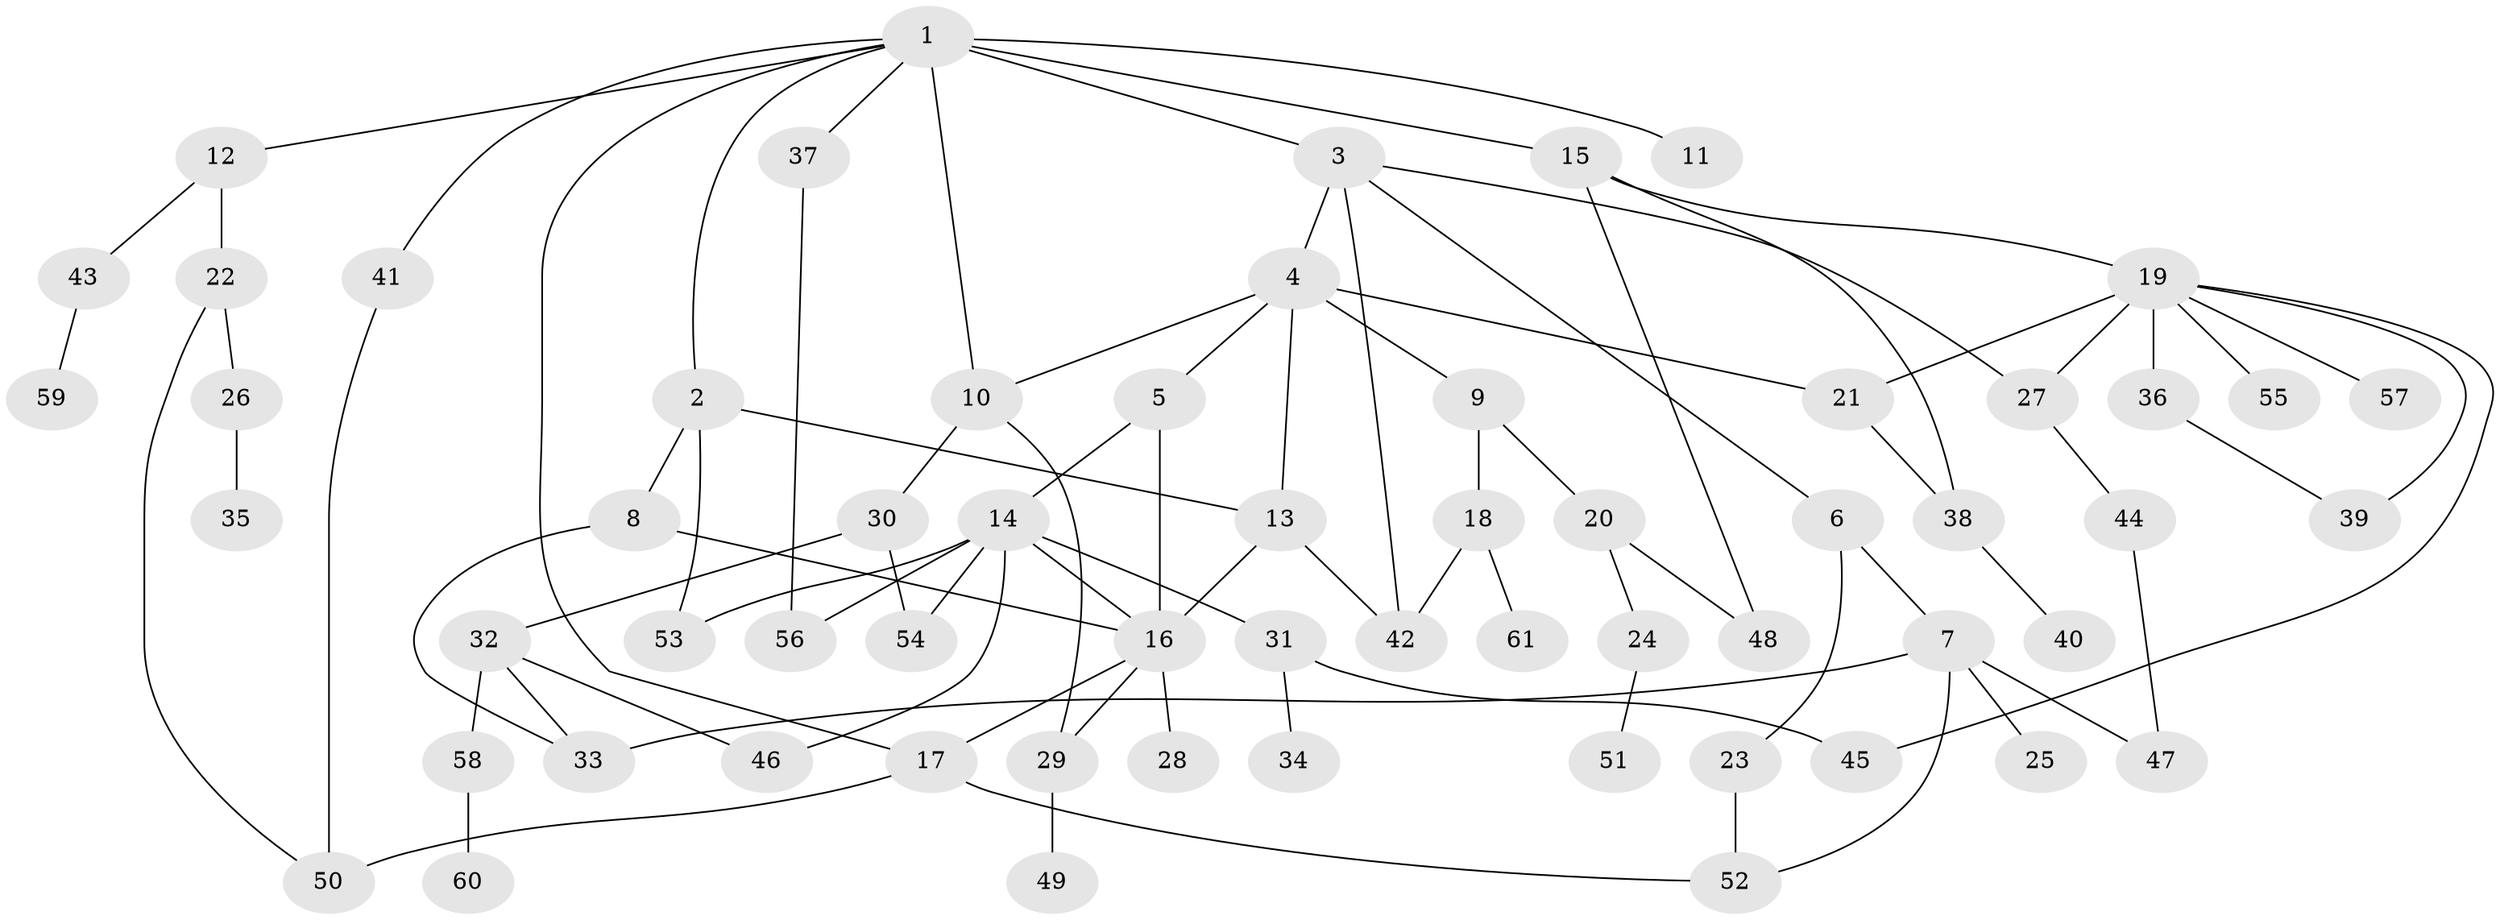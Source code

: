 // original degree distribution, {11: 0.006756756756756757, 3: 0.14864864864864866, 4: 0.12162162162162163, 8: 0.006756756756756757, 5: 0.04054054054054054, 6: 0.013513513513513514, 2: 0.3310810810810811, 1: 0.32432432432432434, 7: 0.006756756756756757}
// Generated by graph-tools (version 1.1) at 2025/48/03/04/25 22:48:44]
// undirected, 61 vertices, 86 edges
graph export_dot {
  node [color=gray90,style=filled];
  1;
  2;
  3;
  4;
  5;
  6;
  7;
  8;
  9;
  10;
  11;
  12;
  13;
  14;
  15;
  16;
  17;
  18;
  19;
  20;
  21;
  22;
  23;
  24;
  25;
  26;
  27;
  28;
  29;
  30;
  31;
  32;
  33;
  34;
  35;
  36;
  37;
  38;
  39;
  40;
  41;
  42;
  43;
  44;
  45;
  46;
  47;
  48;
  49;
  50;
  51;
  52;
  53;
  54;
  55;
  56;
  57;
  58;
  59;
  60;
  61;
  1 -- 2 [weight=1.0];
  1 -- 3 [weight=1.0];
  1 -- 10 [weight=1.0];
  1 -- 11 [weight=1.0];
  1 -- 12 [weight=1.0];
  1 -- 15 [weight=2.0];
  1 -- 17 [weight=1.0];
  1 -- 37 [weight=1.0];
  1 -- 41 [weight=1.0];
  2 -- 8 [weight=1.0];
  2 -- 13 [weight=1.0];
  2 -- 53 [weight=1.0];
  3 -- 4 [weight=2.0];
  3 -- 6 [weight=1.0];
  3 -- 27 [weight=1.0];
  3 -- 42 [weight=1.0];
  4 -- 5 [weight=1.0];
  4 -- 9 [weight=1.0];
  4 -- 10 [weight=1.0];
  4 -- 13 [weight=1.0];
  4 -- 21 [weight=1.0];
  5 -- 14 [weight=1.0];
  5 -- 16 [weight=1.0];
  6 -- 7 [weight=1.0];
  6 -- 23 [weight=1.0];
  7 -- 25 [weight=1.0];
  7 -- 33 [weight=1.0];
  7 -- 47 [weight=1.0];
  7 -- 52 [weight=1.0];
  8 -- 16 [weight=1.0];
  8 -- 33 [weight=1.0];
  9 -- 18 [weight=2.0];
  9 -- 20 [weight=1.0];
  10 -- 29 [weight=1.0];
  10 -- 30 [weight=1.0];
  12 -- 22 [weight=1.0];
  12 -- 43 [weight=1.0];
  13 -- 16 [weight=1.0];
  13 -- 42 [weight=1.0];
  14 -- 16 [weight=1.0];
  14 -- 31 [weight=1.0];
  14 -- 46 [weight=1.0];
  14 -- 53 [weight=2.0];
  14 -- 54 [weight=1.0];
  14 -- 56 [weight=1.0];
  15 -- 19 [weight=1.0];
  15 -- 38 [weight=1.0];
  15 -- 48 [weight=1.0];
  16 -- 17 [weight=2.0];
  16 -- 28 [weight=2.0];
  16 -- 29 [weight=1.0];
  17 -- 50 [weight=1.0];
  17 -- 52 [weight=1.0];
  18 -- 42 [weight=1.0];
  18 -- 61 [weight=1.0];
  19 -- 21 [weight=1.0];
  19 -- 27 [weight=1.0];
  19 -- 36 [weight=2.0];
  19 -- 39 [weight=1.0];
  19 -- 45 [weight=1.0];
  19 -- 55 [weight=1.0];
  19 -- 57 [weight=1.0];
  20 -- 24 [weight=1.0];
  20 -- 48 [weight=1.0];
  21 -- 38 [weight=1.0];
  22 -- 26 [weight=1.0];
  22 -- 50 [weight=1.0];
  23 -- 52 [weight=4.0];
  24 -- 51 [weight=1.0];
  26 -- 35 [weight=1.0];
  27 -- 44 [weight=1.0];
  29 -- 49 [weight=1.0];
  30 -- 32 [weight=1.0];
  30 -- 54 [weight=1.0];
  31 -- 34 [weight=1.0];
  31 -- 45 [weight=1.0];
  32 -- 33 [weight=1.0];
  32 -- 46 [weight=1.0];
  32 -- 58 [weight=1.0];
  36 -- 39 [weight=1.0];
  37 -- 56 [weight=1.0];
  38 -- 40 [weight=1.0];
  41 -- 50 [weight=1.0];
  43 -- 59 [weight=1.0];
  44 -- 47 [weight=1.0];
  58 -- 60 [weight=1.0];
}
